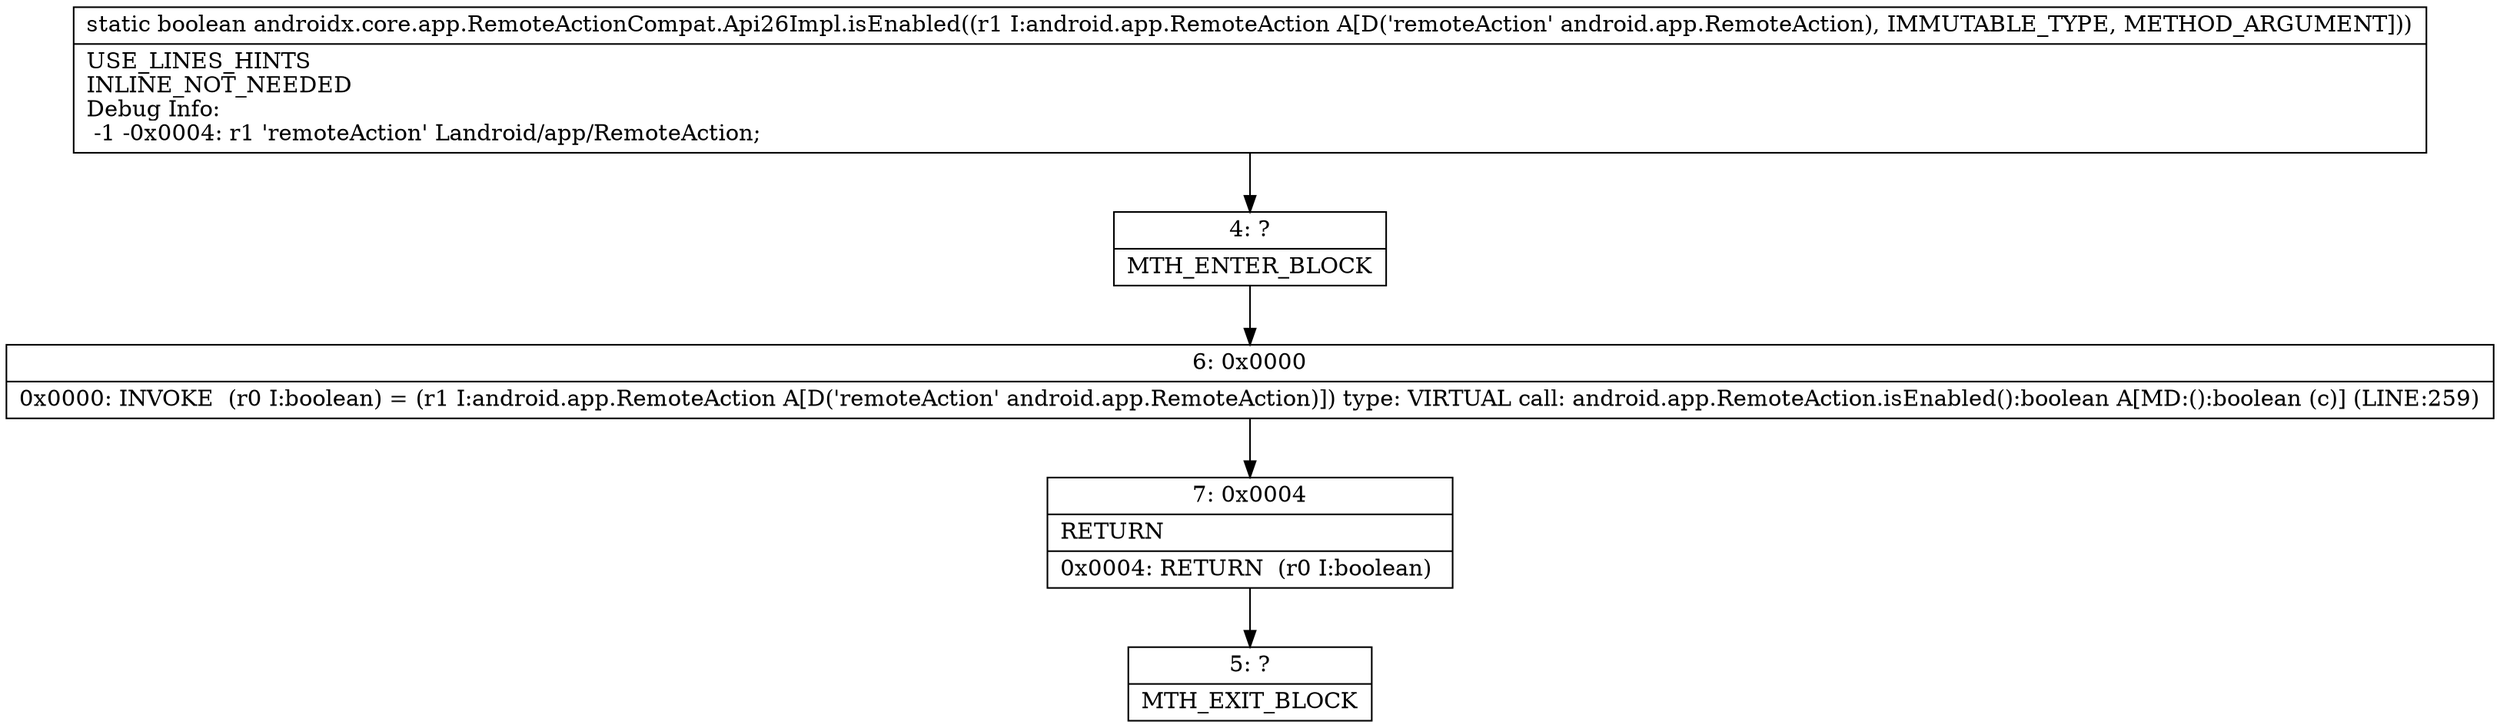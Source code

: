 digraph "CFG forandroidx.core.app.RemoteActionCompat.Api26Impl.isEnabled(Landroid\/app\/RemoteAction;)Z" {
Node_4 [shape=record,label="{4\:\ ?|MTH_ENTER_BLOCK\l}"];
Node_6 [shape=record,label="{6\:\ 0x0000|0x0000: INVOKE  (r0 I:boolean) = (r1 I:android.app.RemoteAction A[D('remoteAction' android.app.RemoteAction)]) type: VIRTUAL call: android.app.RemoteAction.isEnabled():boolean A[MD:():boolean (c)] (LINE:259)\l}"];
Node_7 [shape=record,label="{7\:\ 0x0004|RETURN\l|0x0004: RETURN  (r0 I:boolean) \l}"];
Node_5 [shape=record,label="{5\:\ ?|MTH_EXIT_BLOCK\l}"];
MethodNode[shape=record,label="{static boolean androidx.core.app.RemoteActionCompat.Api26Impl.isEnabled((r1 I:android.app.RemoteAction A[D('remoteAction' android.app.RemoteAction), IMMUTABLE_TYPE, METHOD_ARGUMENT]))  | USE_LINES_HINTS\lINLINE_NOT_NEEDED\lDebug Info:\l  \-1 \-0x0004: r1 'remoteAction' Landroid\/app\/RemoteAction;\l}"];
MethodNode -> Node_4;Node_4 -> Node_6;
Node_6 -> Node_7;
Node_7 -> Node_5;
}

